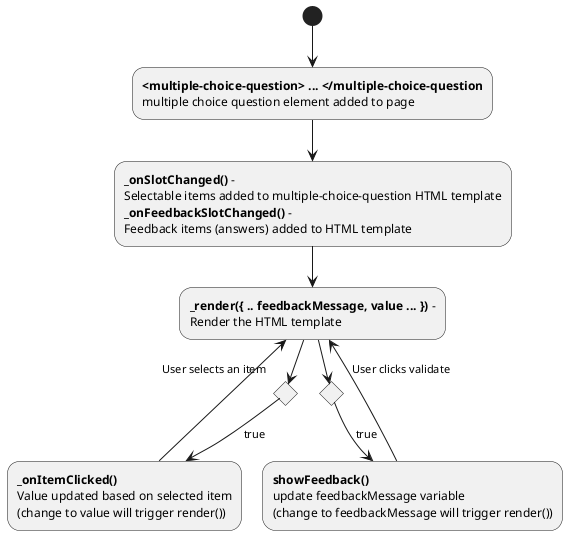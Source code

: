 http://plantuml.com/sitemap-language-specification

You can use (*) for the starting point and ending point of the activity diagram.

In some occasion, you may want to use (*top) to force the starting point to be at the top of the diagram.

Use --> for arrows.

@startuml multiple-choice-question-process-diagram
         
(*) --> "<b><multiple-choice-question> ... </multiple-choice-question</b>
        multiple choice question element added to page
        "  

    --> "<b>_onSlotChanged()</b> - 
         Selectable items added to multiple-choice-question HTML template
         <b>_onFeedbackSlotChanged()</b> - 
         Feedback items (answers) added to HTML template
         " as init

    -->  "<b>_render({ .. feedbackMessage, value ... })</b> - 
         Render the HTML template
         " as render

if "User selects an item" then
  -->[true] "<b>_onItemClicked()</b>
             Value updated based on selected item
             (change to value will trigger render())"
    --> render
endif

if "User clicks validate" then
  -->[true] "<b>showFeedback()</b>
    update feedbackMessage variable
    (change to feedbackMessage will trigger render())"
    --> render
endif

@enduml